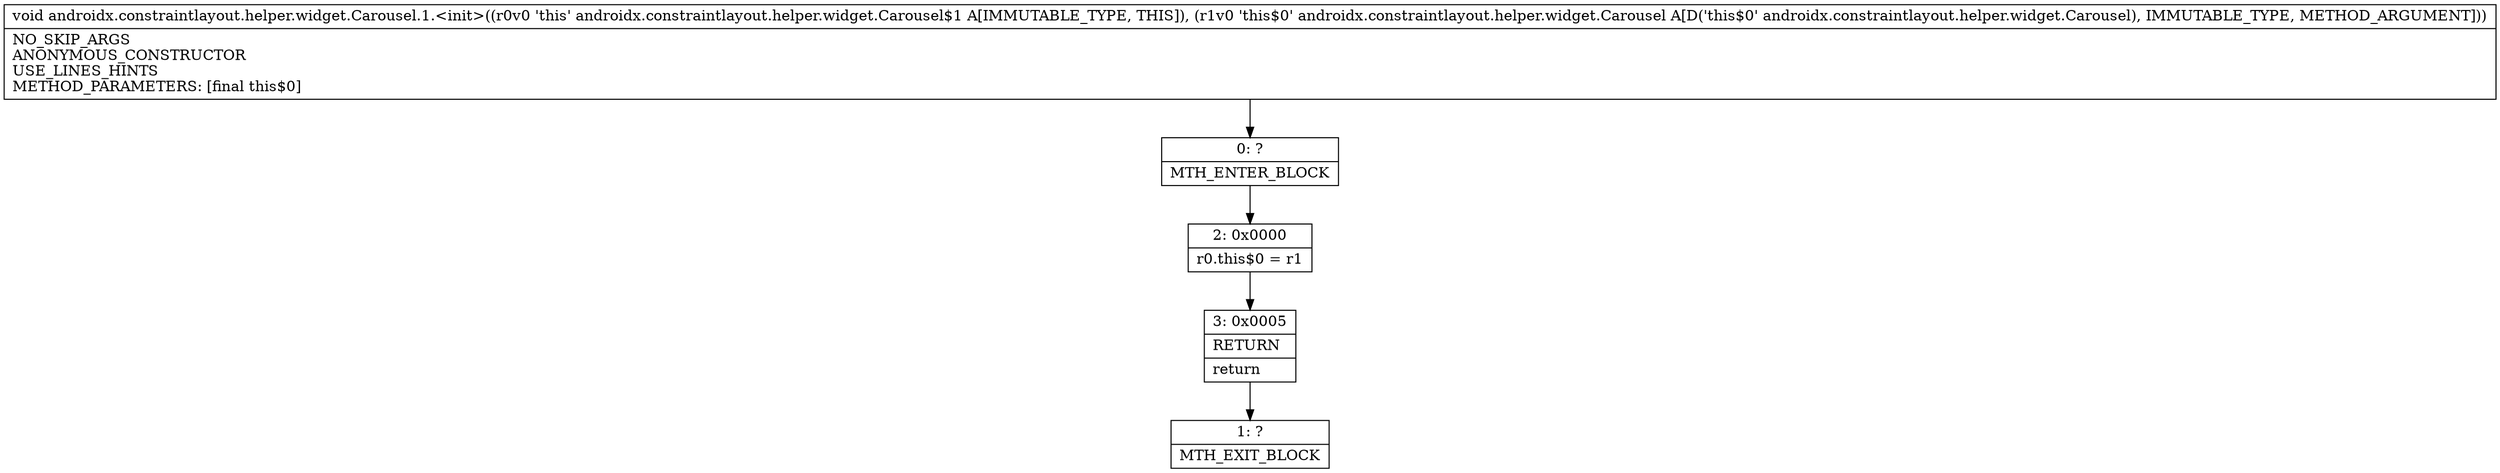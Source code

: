 digraph "CFG forandroidx.constraintlayout.helper.widget.Carousel.1.\<init\>(Landroidx\/constraintlayout\/helper\/widget\/Carousel;)V" {
Node_0 [shape=record,label="{0\:\ ?|MTH_ENTER_BLOCK\l}"];
Node_2 [shape=record,label="{2\:\ 0x0000|r0.this$0 = r1\l}"];
Node_3 [shape=record,label="{3\:\ 0x0005|RETURN\l|return\l}"];
Node_1 [shape=record,label="{1\:\ ?|MTH_EXIT_BLOCK\l}"];
MethodNode[shape=record,label="{void androidx.constraintlayout.helper.widget.Carousel.1.\<init\>((r0v0 'this' androidx.constraintlayout.helper.widget.Carousel$1 A[IMMUTABLE_TYPE, THIS]), (r1v0 'this$0' androidx.constraintlayout.helper.widget.Carousel A[D('this$0' androidx.constraintlayout.helper.widget.Carousel), IMMUTABLE_TYPE, METHOD_ARGUMENT]))  | NO_SKIP_ARGS\lANONYMOUS_CONSTRUCTOR\lUSE_LINES_HINTS\lMETHOD_PARAMETERS: [final this$0]\l}"];
MethodNode -> Node_0;Node_0 -> Node_2;
Node_2 -> Node_3;
Node_3 -> Node_1;
}

